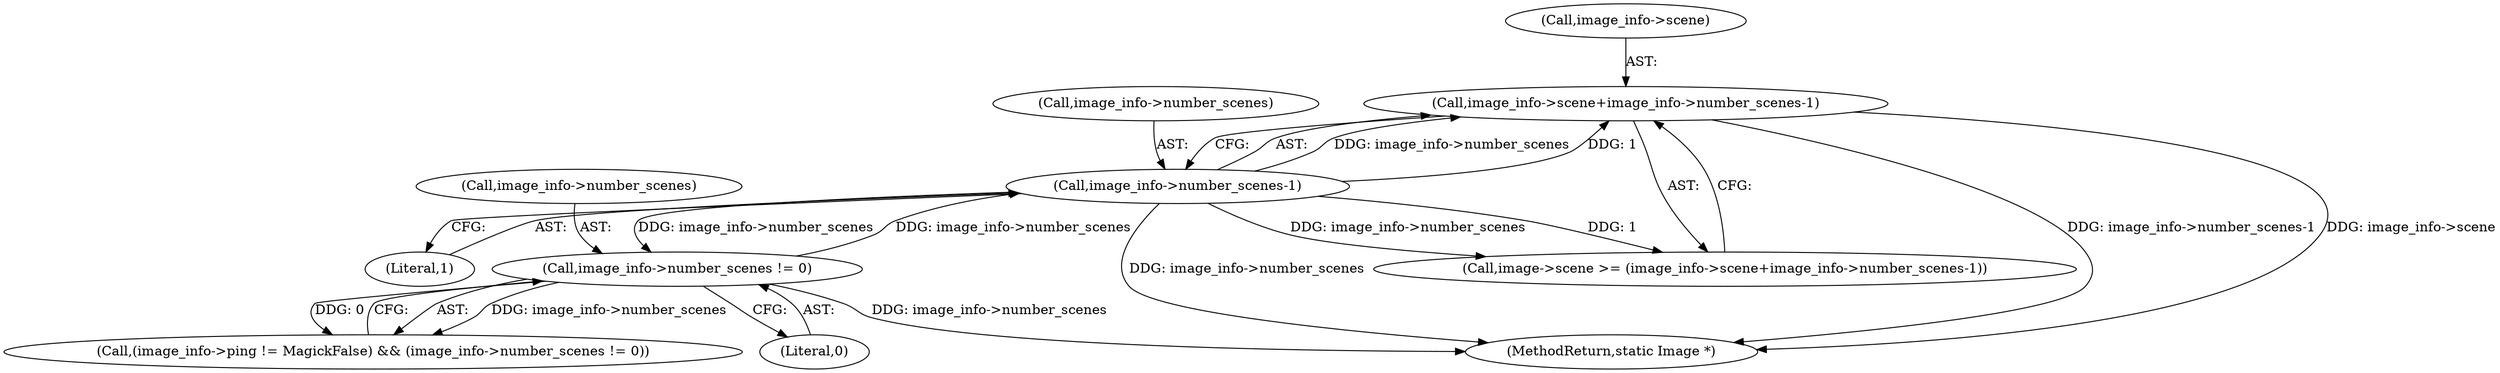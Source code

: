 digraph "0_ImageMagick_f6e9d0d9955e85bdd7540b251cd50d598dacc5e6_36@pointer" {
"1002343" [label="(Call,image_info->scene+image_info->number_scenes-1)"];
"1002347" [label="(Call,image_info->number_scenes-1)"];
"1002333" [label="(Call,image_info->number_scenes != 0)"];
"1002348" [label="(Call,image_info->number_scenes)"];
"1002339" [label="(Call,image->scene >= (image_info->scene+image_info->number_scenes-1))"];
"1002459" [label="(MethodReturn,static Image *)"];
"1002351" [label="(Literal,1)"];
"1002327" [label="(Call,(image_info->ping != MagickFalse) && (image_info->number_scenes != 0))"];
"1002347" [label="(Call,image_info->number_scenes-1)"];
"1002343" [label="(Call,image_info->scene+image_info->number_scenes-1)"];
"1002344" [label="(Call,image_info->scene)"];
"1002333" [label="(Call,image_info->number_scenes != 0)"];
"1002334" [label="(Call,image_info->number_scenes)"];
"1002337" [label="(Literal,0)"];
"1002343" -> "1002339"  [label="AST: "];
"1002343" -> "1002347"  [label="CFG: "];
"1002344" -> "1002343"  [label="AST: "];
"1002347" -> "1002343"  [label="AST: "];
"1002339" -> "1002343"  [label="CFG: "];
"1002343" -> "1002459"  [label="DDG: image_info->number_scenes-1"];
"1002343" -> "1002459"  [label="DDG: image_info->scene"];
"1002347" -> "1002343"  [label="DDG: image_info->number_scenes"];
"1002347" -> "1002343"  [label="DDG: 1"];
"1002347" -> "1002351"  [label="CFG: "];
"1002348" -> "1002347"  [label="AST: "];
"1002351" -> "1002347"  [label="AST: "];
"1002347" -> "1002459"  [label="DDG: image_info->number_scenes"];
"1002347" -> "1002333"  [label="DDG: image_info->number_scenes"];
"1002347" -> "1002339"  [label="DDG: image_info->number_scenes"];
"1002347" -> "1002339"  [label="DDG: 1"];
"1002333" -> "1002347"  [label="DDG: image_info->number_scenes"];
"1002333" -> "1002327"  [label="AST: "];
"1002333" -> "1002337"  [label="CFG: "];
"1002334" -> "1002333"  [label="AST: "];
"1002337" -> "1002333"  [label="AST: "];
"1002327" -> "1002333"  [label="CFG: "];
"1002333" -> "1002459"  [label="DDG: image_info->number_scenes"];
"1002333" -> "1002327"  [label="DDG: image_info->number_scenes"];
"1002333" -> "1002327"  [label="DDG: 0"];
}

